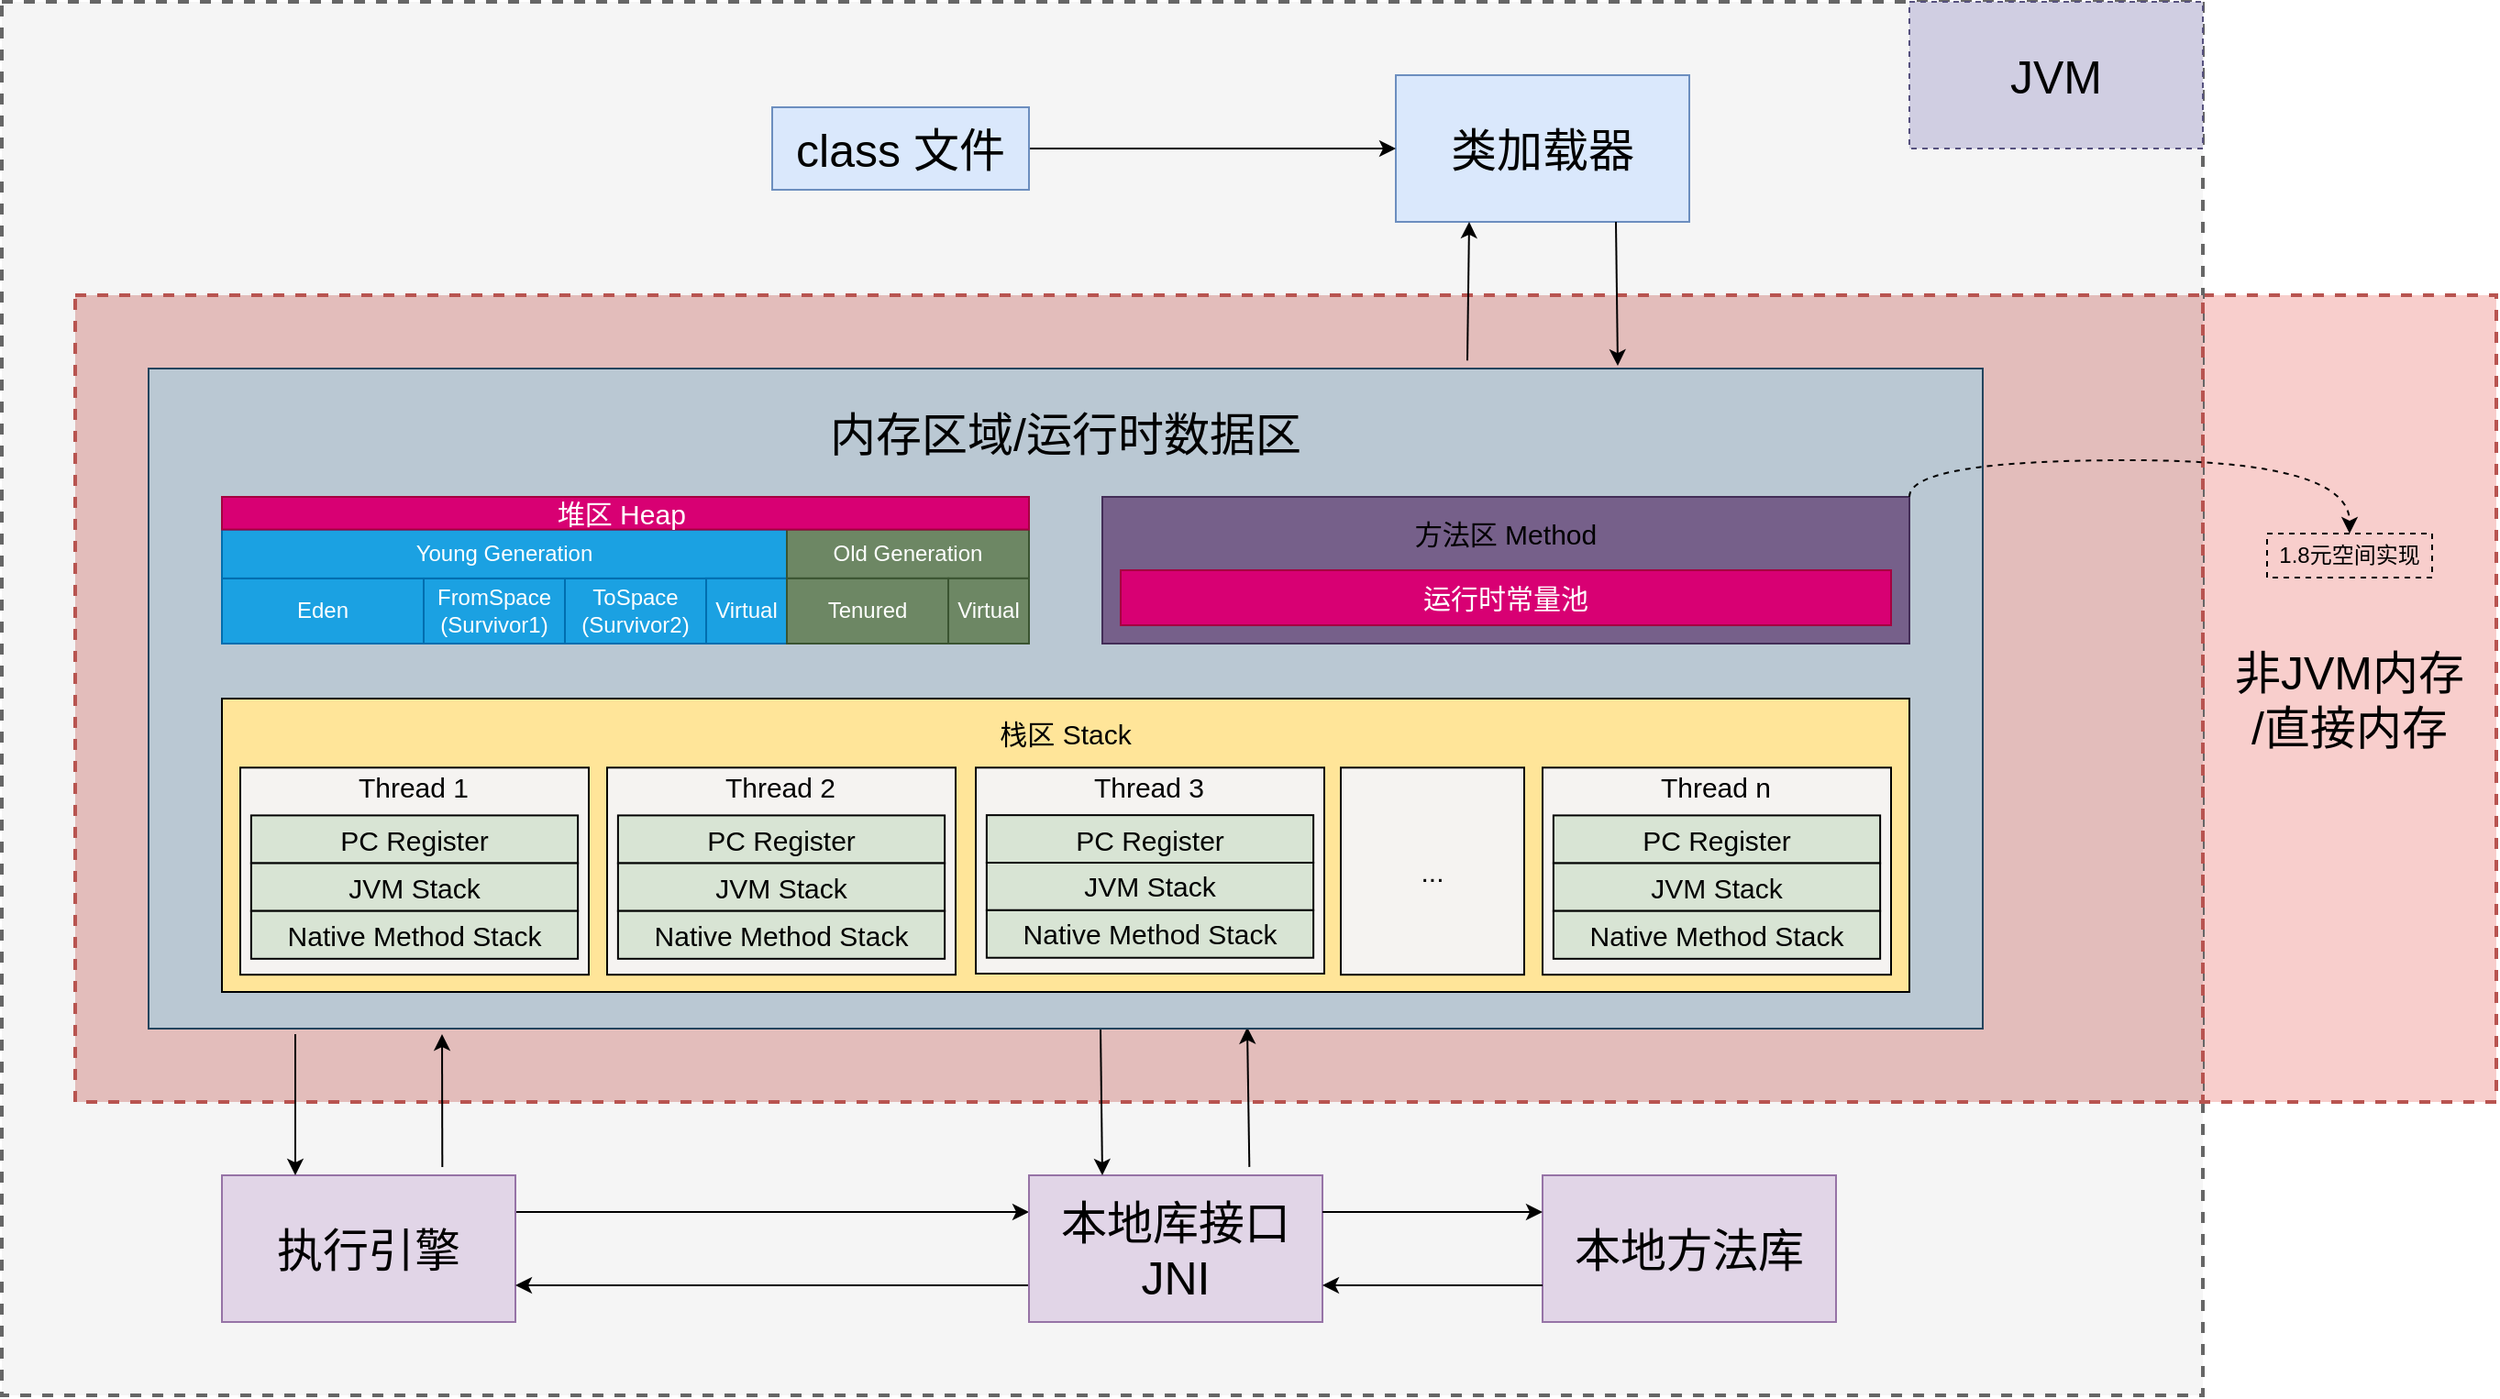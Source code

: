 <mxfile version="13.6.2" type="device"><diagram id="KQzSNV_x9Y204aHn1Zoy" name="第 1 页"><mxGraphModel dx="1412" dy="338" grid="1" gridSize="10" guides="1" tooltips="1" connect="1" arrows="1" fold="1" page="1" pageScale="1" pageWidth="827" pageHeight="1169" background="none" math="0" shadow="0"><root><mxCell id="0"/><mxCell id="1" parent="0"/><mxCell id="TRGImfu_uFY4ZnE0jTPQ-95" value="" style="rounded=0;whiteSpace=wrap;html=1;fontSize=25;align=center;dashed=1;strokeWidth=2;fillColor=#f8cecc;strokeColor=#b85450;" parent="1" vertex="1"><mxGeometry x="510" y="300" width="160" height="440" as="geometry"/></mxCell><mxCell id="TRGImfu_uFY4ZnE0jTPQ-100" value="" style="rounded=0;whiteSpace=wrap;html=1;dashed=1;strokeWidth=2;fontSize=25;align=center;fillColor=#f5f5f5;strokeColor=#666666;fontColor=#333333;" parent="1" vertex="1"><mxGeometry x="-690" y="140" width="1200" height="760" as="geometry"/></mxCell><mxCell id="TRGImfu_uFY4ZnE0jTPQ-94" value="" style="rounded=0;whiteSpace=wrap;html=1;fontSize=25;align=center;dashed=1;strokeWidth=2;strokeColor=#b85450;fillColor=#E3BDBB;" parent="1" vertex="1"><mxGeometry x="-650" y="300" width="1160" height="440" as="geometry"/></mxCell><mxCell id="TRGImfu_uFY4ZnE0jTPQ-2" value="类加载器" style="rounded=0;whiteSpace=wrap;html=1;fontSize=25;fillColor=#dae8fc;strokeColor=#6c8ebf;" parent="1" vertex="1"><mxGeometry x="70" y="180" width="160" height="80" as="geometry"/></mxCell><mxCell id="TRGImfu_uFY4ZnE0jTPQ-98" style="edgeStyle=orthogonalEdgeStyle;rounded=0;orthogonalLoop=1;jettySize=auto;html=1;exitX=1;exitY=0.25;exitDx=0;exitDy=0;entryX=0;entryY=0.25;entryDx=0;entryDy=0;fontSize=25;" parent="1" source="TRGImfu_uFY4ZnE0jTPQ-6" target="TRGImfu_uFY4ZnE0jTPQ-87" edge="1"><mxGeometry relative="1" as="geometry"/></mxCell><mxCell id="TRGImfu_uFY4ZnE0jTPQ-6" value="执行引擎" style="rounded=0;whiteSpace=wrap;html=1;fontSize=25;fillColor=#e1d5e7;strokeColor=#9673a6;" parent="1" vertex="1"><mxGeometry x="-570" y="780" width="160" height="80" as="geometry"/></mxCell><mxCell id="TRGImfu_uFY4ZnE0jTPQ-26" style="edgeStyle=orthogonalEdgeStyle;rounded=0;orthogonalLoop=1;jettySize=auto;html=1;exitX=1;exitY=0.5;exitDx=0;exitDy=0;entryX=0;entryY=0.5;entryDx=0;entryDy=0;fontSize=15;" parent="1" source="TRGImfu_uFY4ZnE0jTPQ-25" target="TRGImfu_uFY4ZnE0jTPQ-2" edge="1"><mxGeometry relative="1" as="geometry"/></mxCell><mxCell id="TRGImfu_uFY4ZnE0jTPQ-25" value="class 文件" style="text;html=1;strokeColor=#6c8ebf;fillColor=#dae8fc;align=center;verticalAlign=middle;whiteSpace=wrap;rounded=0;fontSize=25;" parent="1" vertex="1"><mxGeometry x="-270" y="197.5" width="140" height="45" as="geometry"/></mxCell><mxCell id="TRGImfu_uFY4ZnE0jTPQ-34" value="" style="endArrow=classic;html=1;fontSize=15;exitX=0.75;exitY=1;exitDx=0;exitDy=0;entryX=0.801;entryY=-0.004;entryDx=0;entryDy=0;entryPerimeter=0;" parent="1" source="TRGImfu_uFY4ZnE0jTPQ-2" target="TRGImfu_uFY4ZnE0jTPQ-4" edge="1"><mxGeometry width="50" height="50" relative="1" as="geometry"><mxPoint x="-40" y="264" as="sourcePoint"/><mxPoint x="-40" y="310" as="targetPoint"/></mxGeometry></mxCell><mxCell id="TRGImfu_uFY4ZnE0jTPQ-36" value="" style="endArrow=classic;html=1;fontSize=15;exitX=0.719;exitY=-0.012;exitDx=0;exitDy=0;exitPerimeter=0;entryX=0.25;entryY=1;entryDx=0;entryDy=0;" parent="1" source="TRGImfu_uFY4ZnE0jTPQ-4" target="TRGImfu_uFY4ZnE0jTPQ-2" edge="1"><mxGeometry width="50" height="50" relative="1" as="geometry"><mxPoint x="-80" y="300" as="sourcePoint"/><mxPoint x="-80" y="280" as="targetPoint"/></mxGeometry></mxCell><mxCell id="TRGImfu_uFY4ZnE0jTPQ-85" value="" style="endArrow=classic;html=1;fontSize=25;exitX=0.751;exitY=-0.057;exitDx=0;exitDy=0;exitPerimeter=0;" parent="1" source="TRGImfu_uFY4ZnE0jTPQ-6" edge="1"><mxGeometry width="50" height="50" relative="1" as="geometry"><mxPoint x="-470" y="840" as="sourcePoint"/><mxPoint x="-450" y="703" as="targetPoint"/></mxGeometry></mxCell><mxCell id="TRGImfu_uFY4ZnE0jTPQ-86" value="" style="endArrow=classic;html=1;fontSize=25;entryX=0.25;entryY=0;entryDx=0;entryDy=0;" parent="1" target="TRGImfu_uFY4ZnE0jTPQ-6" edge="1"><mxGeometry width="50" height="50" relative="1" as="geometry"><mxPoint x="-530" y="703" as="sourcePoint"/><mxPoint x="-509.92" y="837.72" as="targetPoint"/></mxGeometry></mxCell><mxCell id="TRGImfu_uFY4ZnE0jTPQ-99" style="edgeStyle=orthogonalEdgeStyle;rounded=0;orthogonalLoop=1;jettySize=auto;html=1;exitX=0;exitY=0.75;exitDx=0;exitDy=0;entryX=1;entryY=0.75;entryDx=0;entryDy=0;fontSize=25;" parent="1" source="TRGImfu_uFY4ZnE0jTPQ-87" target="TRGImfu_uFY4ZnE0jTPQ-6" edge="1"><mxGeometry relative="1" as="geometry"/></mxCell><mxCell id="TRGImfu_uFY4ZnE0jTPQ-87" value="本地库接口&lt;br&gt;JNI" style="rounded=0;whiteSpace=wrap;html=1;fontSize=25;fillColor=#e1d5e7;strokeColor=#9673a6;" parent="1" vertex="1"><mxGeometry x="-130" y="780" width="160" height="80" as="geometry"/></mxCell><mxCell id="TRGImfu_uFY4ZnE0jTPQ-88" value="" style="endArrow=classic;html=1;fontSize=25;exitX=0.751;exitY=-0.057;exitDx=0;exitDy=0;exitPerimeter=0;entryX=0.599;entryY=0.998;entryDx=0;entryDy=0;entryPerimeter=0;" parent="1" source="TRGImfu_uFY4ZnE0jTPQ-87" target="TRGImfu_uFY4ZnE0jTPQ-4" edge="1"><mxGeometry width="50" height="50" relative="1" as="geometry"><mxPoint x="-70" y="760" as="sourcePoint"/><mxPoint x="-70" y="710" as="targetPoint"/></mxGeometry></mxCell><mxCell id="TRGImfu_uFY4ZnE0jTPQ-89" value="" style="endArrow=classic;html=1;fontSize=25;entryX=0.25;entryY=0;entryDx=0;entryDy=0;exitX=0.519;exitY=0.998;exitDx=0;exitDy=0;exitPerimeter=0;" parent="1" source="TRGImfu_uFY4ZnE0jTPQ-4" target="TRGImfu_uFY4ZnE0jTPQ-87" edge="1"><mxGeometry width="50" height="50" relative="1" as="geometry"><mxPoint x="-110" y="710" as="sourcePoint"/><mxPoint x="-109.92" y="757.72" as="targetPoint"/></mxGeometry></mxCell><mxCell id="TRGImfu_uFY4ZnE0jTPQ-90" value="本地方法库" style="rounded=0;whiteSpace=wrap;html=1;fontSize=25;fillColor=#e1d5e7;strokeColor=#9673a6;" parent="1" vertex="1"><mxGeometry x="150" y="780" width="160" height="80" as="geometry"/></mxCell><mxCell id="TRGImfu_uFY4ZnE0jTPQ-91" value="" style="endArrow=classic;html=1;fontSize=25;exitX=0;exitY=0.75;exitDx=0;exitDy=0;entryX=1;entryY=0.75;entryDx=0;entryDy=0;" parent="1" source="TRGImfu_uFY4ZnE0jTPQ-90" target="TRGImfu_uFY4ZnE0jTPQ-87" edge="1"><mxGeometry width="50" height="50" relative="1" as="geometry"><mxPoint x="110" y="760" as="sourcePoint"/><mxPoint x="110" y="710" as="targetPoint"/></mxGeometry></mxCell><mxCell id="TRGImfu_uFY4ZnE0jTPQ-92" value="" style="endArrow=classic;html=1;fontSize=25;entryX=0;entryY=0.25;entryDx=0;entryDy=0;exitX=1;exitY=0.25;exitDx=0;exitDy=0;" parent="1" source="TRGImfu_uFY4ZnE0jTPQ-87" target="TRGImfu_uFY4ZnE0jTPQ-90" edge="1"><mxGeometry width="50" height="50" relative="1" as="geometry"><mxPoint x="70" y="710" as="sourcePoint"/><mxPoint x="70.08" y="757.72" as="targetPoint"/></mxGeometry></mxCell><mxCell id="TRGImfu_uFY4ZnE0jTPQ-93" value="" style="group;strokeColor=#0e8088;fillColor=#b0e3e6;" parent="1" vertex="1" connectable="0"><mxGeometry x="-610" y="340" width="1000" height="360" as="geometry"/></mxCell><mxCell id="TRGImfu_uFY4ZnE0jTPQ-4" value="" style="rounded=0;whiteSpace=wrap;html=1;fillColor=#bac8d3;strokeColor=#23445d;" parent="TRGImfu_uFY4ZnE0jTPQ-93" vertex="1"><mxGeometry width="1000" height="360" as="geometry"/></mxCell><mxCell id="TRGImfu_uFY4ZnE0jTPQ-5" value="内存区域/运行时数据区" style="text;html=1;strokeColor=none;fillColor=none;align=center;verticalAlign=middle;whiteSpace=wrap;rounded=0;fontSize=25;" parent="TRGImfu_uFY4ZnE0jTPQ-93" vertex="1"><mxGeometry x="353.25" y="20" width="293.5" height="30" as="geometry"/></mxCell><mxCell id="TRGImfu_uFY4ZnE0jTPQ-49" value="" style="group" parent="TRGImfu_uFY4ZnE0jTPQ-93" vertex="1" connectable="0"><mxGeometry x="40" y="70" width="440" height="80" as="geometry"/></mxCell><mxCell id="TRGImfu_uFY4ZnE0jTPQ-10" value="Eden" style="rounded=0;whiteSpace=wrap;html=1;fillColor=#1ba1e2;strokeColor=#006EAF;fontColor=#ffffff;" parent="TRGImfu_uFY4ZnE0jTPQ-49" vertex="1"><mxGeometry y="44.444" width="110.0" height="35.556" as="geometry"/></mxCell><mxCell id="TRGImfu_uFY4ZnE0jTPQ-39" value="FromSpace&lt;br&gt;(Survivor1)" style="rounded=0;whiteSpace=wrap;html=1;fillColor=#1ba1e2;strokeColor=#006EAF;fontColor=#ffffff;" parent="TRGImfu_uFY4ZnE0jTPQ-49" vertex="1"><mxGeometry x="110.0" y="44.444" width="77" height="35.556" as="geometry"/></mxCell><mxCell id="TRGImfu_uFY4ZnE0jTPQ-40" value="ToSpace&lt;br&gt;(Survivor2)" style="rounded=0;whiteSpace=wrap;html=1;fillColor=#1ba1e2;strokeColor=#006EAF;fontColor=#ffffff;" parent="TRGImfu_uFY4ZnE0jTPQ-49" vertex="1"><mxGeometry x="187.0" y="44.444" width="77" height="35.556" as="geometry"/></mxCell><mxCell id="TRGImfu_uFY4ZnE0jTPQ-42" value="Young Generation" style="rounded=0;whiteSpace=wrap;html=1;fillColor=#1ba1e2;strokeColor=#006EAF;fontColor=#ffffff;" parent="TRGImfu_uFY4ZnE0jTPQ-49" vertex="1"><mxGeometry y="17.778" width="308" height="26.667" as="geometry"/></mxCell><mxCell id="TRGImfu_uFY4ZnE0jTPQ-43" value="&lt;span&gt;Old Generation&lt;/span&gt;" style="rounded=0;whiteSpace=wrap;html=1;fillColor=#6d8764;strokeColor=#3A5431;fontColor=#ffffff;" parent="TRGImfu_uFY4ZnE0jTPQ-49" vertex="1"><mxGeometry x="308" y="17.778" width="132" height="26.667" as="geometry"/></mxCell><mxCell id="TRGImfu_uFY4ZnE0jTPQ-45" value="&lt;span style=&quot;font-size: 15px&quot;&gt;堆区 Heap&amp;nbsp;&lt;/span&gt;" style="rounded=0;whiteSpace=wrap;html=1;fillColor=#d80073;strokeColor=#A50040;fontColor=#ffffff;" parent="TRGImfu_uFY4ZnE0jTPQ-49" vertex="1"><mxGeometry width="440.0" height="17.778" as="geometry"/></mxCell><mxCell id="TRGImfu_uFY4ZnE0jTPQ-46" value="Virtual" style="rounded=0;whiteSpace=wrap;html=1;align=center;horizontal=1;verticalAlign=middle;fillColor=#1ba1e2;strokeColor=#006EAF;fontColor=#ffffff;" parent="TRGImfu_uFY4ZnE0jTPQ-49" vertex="1"><mxGeometry x="264" y="44.444" width="44" height="35.556" as="geometry"/></mxCell><mxCell id="TRGImfu_uFY4ZnE0jTPQ-47" value="Virtual" style="rounded=0;whiteSpace=wrap;html=1;align=center;horizontal=1;verticalAlign=middle;fillColor=#6d8764;strokeColor=#3A5431;fontColor=#ffffff;" parent="TRGImfu_uFY4ZnE0jTPQ-49" vertex="1"><mxGeometry x="396.0" y="44.444" width="44" height="35.556" as="geometry"/></mxCell><mxCell id="TRGImfu_uFY4ZnE0jTPQ-48" value="Tenured" style="rounded=0;whiteSpace=wrap;html=1;align=center;horizontal=1;verticalAlign=middle;fillColor=#6d8764;strokeColor=#3A5431;fontColor=#ffffff;" parent="TRGImfu_uFY4ZnE0jTPQ-49" vertex="1"><mxGeometry x="308" y="44.444" width="88" height="35.556" as="geometry"/></mxCell><mxCell id="TRGImfu_uFY4ZnE0jTPQ-66" value="" style="group" parent="TRGImfu_uFY4ZnE0jTPQ-93" vertex="1" connectable="0"><mxGeometry x="520" y="70" width="440" height="80" as="geometry"/></mxCell><mxCell id="TRGImfu_uFY4ZnE0jTPQ-14" value="" style="rounded=0;whiteSpace=wrap;html=1;fillColor=#76608a;strokeColor=#432D57;fontColor=#ffffff;" parent="TRGImfu_uFY4ZnE0jTPQ-66" vertex="1"><mxGeometry width="440" height="80" as="geometry"/></mxCell><mxCell id="TRGImfu_uFY4ZnE0jTPQ-15" value="方法区 Method" style="text;html=1;strokeColor=none;fillColor=none;align=center;verticalAlign=middle;whiteSpace=wrap;rounded=0;fontSize=15;" parent="TRGImfu_uFY4ZnE0jTPQ-66" vertex="1"><mxGeometry x="165" y="10" width="110" height="20" as="geometry"/></mxCell><mxCell id="TRGImfu_uFY4ZnE0jTPQ-24" value="运行时常量池" style="rounded=0;whiteSpace=wrap;html=1;fontSize=15;fillColor=#d80073;strokeColor=#A50040;fontColor=#ffffff;" parent="TRGImfu_uFY4ZnE0jTPQ-66" vertex="1"><mxGeometry x="10" y="40" width="420" height="30" as="geometry"/></mxCell><mxCell id="TRGImfu_uFY4ZnE0jTPQ-84" value="" style="group" parent="TRGImfu_uFY4ZnE0jTPQ-93" vertex="1" connectable="0"><mxGeometry x="40" y="180" width="920.0" height="160" as="geometry"/></mxCell><mxCell id="TRGImfu_uFY4ZnE0jTPQ-50" value="" style="rounded=0;whiteSpace=wrap;html=1;fillColor=#FFE599;" parent="TRGImfu_uFY4ZnE0jTPQ-84" vertex="1"><mxGeometry width="920.0" height="160" as="geometry"/></mxCell><mxCell id="TRGImfu_uFY4ZnE0jTPQ-51" value="栈区 Stack" style="text;html=1;strokeColor=none;fillColor=none;align=center;verticalAlign=middle;whiteSpace=wrap;rounded=0;fontSize=15;" parent="TRGImfu_uFY4ZnE0jTPQ-84" vertex="1"><mxGeometry x="365.909" y="9.412" width="188.182" height="18.824" as="geometry"/></mxCell><mxCell id="TRGImfu_uFY4ZnE0jTPQ-57" value="" style="group" parent="TRGImfu_uFY4ZnE0jTPQ-84" vertex="1" connectable="0"><mxGeometry x="720" y="37.65" width="190" height="112.94" as="geometry"/></mxCell><mxCell id="TRGImfu_uFY4ZnE0jTPQ-58" value="" style="rounded=0;whiteSpace=wrap;html=1;fontSize=15;fillColor=#F5F3F1;" parent="TRGImfu_uFY4ZnE0jTPQ-57" vertex="1"><mxGeometry width="190" height="112.94" as="geometry"/></mxCell><mxCell id="TRGImfu_uFY4ZnE0jTPQ-59" value="Thread n" style="text;html=1;strokeColor=none;fillColor=none;align=center;verticalAlign=middle;whiteSpace=wrap;rounded=0;fontSize=15;" parent="TRGImfu_uFY4ZnE0jTPQ-57" vertex="1"><mxGeometry x="53.44" width="83.12" height="20" as="geometry"/></mxCell><mxCell id="TRGImfu_uFY4ZnE0jTPQ-60" value="&lt;span&gt;PC Register&lt;/span&gt;" style="rounded=0;whiteSpace=wrap;html=1;fontSize=15;fillColor=#D8E4D4;" parent="TRGImfu_uFY4ZnE0jTPQ-57" vertex="1"><mxGeometry x="5.938" y="26.063" width="178.125" height="26.063" as="geometry"/></mxCell><mxCell id="TRGImfu_uFY4ZnE0jTPQ-61" value="JVM Stack" style="rounded=0;whiteSpace=wrap;html=1;fontSize=15;fillColor=#D8E4D4;" parent="TRGImfu_uFY4ZnE0jTPQ-57" vertex="1"><mxGeometry x="5.938" y="52.126" width="178.125" height="26.063" as="geometry"/></mxCell><mxCell id="TRGImfu_uFY4ZnE0jTPQ-62" value="Native Method Stack" style="rounded=0;whiteSpace=wrap;html=1;fontSize=15;fillColor=#D8E4D4;" parent="TRGImfu_uFY4ZnE0jTPQ-57" vertex="1"><mxGeometry x="5.938" y="78.189" width="178.125" height="26.063" as="geometry"/></mxCell><mxCell id="TRGImfu_uFY4ZnE0jTPQ-63" value="..." style="rounded=0;whiteSpace=wrap;html=1;fontSize=15;align=center;fillColor=#F5F3F1;" parent="TRGImfu_uFY4ZnE0jTPQ-84" vertex="1"><mxGeometry x="610" y="37.65" width="100" height="112.94" as="geometry"/></mxCell><mxCell id="TRGImfu_uFY4ZnE0jTPQ-71" value="" style="group" parent="TRGImfu_uFY4ZnE0jTPQ-84" vertex="1" connectable="0"><mxGeometry x="10" y="37.65" width="190" height="112.94" as="geometry"/></mxCell><mxCell id="TRGImfu_uFY4ZnE0jTPQ-16" value="" style="rounded=0;whiteSpace=wrap;html=1;fontSize=15;fillColor=#F5F3F1;" parent="TRGImfu_uFY4ZnE0jTPQ-71" vertex="1"><mxGeometry width="190" height="112.94" as="geometry"/></mxCell><mxCell id="TRGImfu_uFY4ZnE0jTPQ-17" value="Thread 1" style="text;html=1;strokeColor=none;fillColor=none;align=center;verticalAlign=middle;whiteSpace=wrap;rounded=0;fontSize=15;" parent="TRGImfu_uFY4ZnE0jTPQ-71" vertex="1"><mxGeometry x="53.44" width="83.12" height="20" as="geometry"/></mxCell><mxCell id="TRGImfu_uFY4ZnE0jTPQ-53" value="&lt;span&gt;PC Register&lt;/span&gt;" style="rounded=0;whiteSpace=wrap;html=1;fontSize=15;fillColor=#d8e4d4;" parent="TRGImfu_uFY4ZnE0jTPQ-71" vertex="1"><mxGeometry x="5.938" y="26.063" width="178.125" height="26.063" as="geometry"/></mxCell><mxCell id="TRGImfu_uFY4ZnE0jTPQ-54" value="JVM Stack" style="rounded=0;whiteSpace=wrap;html=1;fontSize=15;fillColor=#d8e4d4;" parent="TRGImfu_uFY4ZnE0jTPQ-71" vertex="1"><mxGeometry x="5.938" y="52.126" width="178.125" height="26.063" as="geometry"/></mxCell><mxCell id="TRGImfu_uFY4ZnE0jTPQ-55" value="Native Method Stack" style="rounded=0;whiteSpace=wrap;html=1;fontSize=15;fillColor=#d8e4d4;" parent="TRGImfu_uFY4ZnE0jTPQ-71" vertex="1"><mxGeometry x="5.938" y="78.189" width="178.125" height="26.063" as="geometry"/></mxCell><mxCell id="TRGImfu_uFY4ZnE0jTPQ-72" value="" style="group" parent="TRGImfu_uFY4ZnE0jTPQ-84" vertex="1" connectable="0"><mxGeometry x="210" y="37.65" width="190" height="112.94" as="geometry"/></mxCell><mxCell id="TRGImfu_uFY4ZnE0jTPQ-73" value="" style="rounded=0;whiteSpace=wrap;html=1;fontSize=15;fillColor=#F5F3F1;" parent="TRGImfu_uFY4ZnE0jTPQ-72" vertex="1"><mxGeometry width="190" height="112.94" as="geometry"/></mxCell><mxCell id="TRGImfu_uFY4ZnE0jTPQ-74" value="Thread 2" style="text;html=1;strokeColor=none;fillColor=none;align=center;verticalAlign=middle;whiteSpace=wrap;rounded=0;fontSize=15;" parent="TRGImfu_uFY4ZnE0jTPQ-72" vertex="1"><mxGeometry x="53.44" width="83.12" height="20" as="geometry"/></mxCell><mxCell id="TRGImfu_uFY4ZnE0jTPQ-75" value="&lt;span&gt;PC Register&lt;/span&gt;" style="rounded=0;whiteSpace=wrap;html=1;fontSize=15;fillColor=#D8E4D4;" parent="TRGImfu_uFY4ZnE0jTPQ-72" vertex="1"><mxGeometry x="5.938" y="26.063" width="178.125" height="26.063" as="geometry"/></mxCell><mxCell id="TRGImfu_uFY4ZnE0jTPQ-76" value="JVM Stack" style="rounded=0;whiteSpace=wrap;html=1;fontSize=15;fillColor=#D8E4D4;" parent="TRGImfu_uFY4ZnE0jTPQ-72" vertex="1"><mxGeometry x="5.938" y="52.126" width="178.125" height="26.063" as="geometry"/></mxCell><mxCell id="TRGImfu_uFY4ZnE0jTPQ-77" value="Native Method Stack" style="rounded=0;whiteSpace=wrap;html=1;fontSize=15;fillColor=#D8E4D4;" parent="TRGImfu_uFY4ZnE0jTPQ-72" vertex="1"><mxGeometry x="5.938" y="78.189" width="178.125" height="26.063" as="geometry"/></mxCell><mxCell id="TRGImfu_uFY4ZnE0jTPQ-78" value="" style="group" parent="TRGImfu_uFY4ZnE0jTPQ-84" vertex="1" connectable="0"><mxGeometry x="411" y="37.65" width="190" height="112.35" as="geometry"/></mxCell><mxCell id="TRGImfu_uFY4ZnE0jTPQ-79" value="" style="rounded=0;whiteSpace=wrap;html=1;fontSize=15;fillColor=#F5F3F1;" parent="TRGImfu_uFY4ZnE0jTPQ-78" vertex="1"><mxGeometry width="190" height="112.35" as="geometry"/></mxCell><mxCell id="TRGImfu_uFY4ZnE0jTPQ-80" value="Thread 3" style="text;html=1;strokeColor=none;fillColor=none;align=center;verticalAlign=middle;whiteSpace=wrap;rounded=0;fontSize=15;" parent="TRGImfu_uFY4ZnE0jTPQ-78" vertex="1"><mxGeometry x="53.44" width="83.12" height="20" as="geometry"/></mxCell><mxCell id="TRGImfu_uFY4ZnE0jTPQ-81" value="&lt;span&gt;PC Register&lt;/span&gt;" style="rounded=0;whiteSpace=wrap;html=1;fontSize=15;fillColor=#D8E4D4;" parent="TRGImfu_uFY4ZnE0jTPQ-78" vertex="1"><mxGeometry x="5.938" y="25.927" width="178.125" height="25.927" as="geometry"/></mxCell><mxCell id="TRGImfu_uFY4ZnE0jTPQ-82" value="JVM Stack" style="rounded=0;whiteSpace=wrap;html=1;fontSize=15;fillColor=#D8E4D4;" parent="TRGImfu_uFY4ZnE0jTPQ-78" vertex="1"><mxGeometry x="5.938" y="51.854" width="178.125" height="25.927" as="geometry"/></mxCell><mxCell id="TRGImfu_uFY4ZnE0jTPQ-83" value="Native Method Stack" style="rounded=0;whiteSpace=wrap;html=1;fontSize=15;fillColor=#D8E4D4;" parent="TRGImfu_uFY4ZnE0jTPQ-78" vertex="1"><mxGeometry x="5.938" y="77.781" width="178.125" height="25.927" as="geometry"/></mxCell><mxCell id="TRGImfu_uFY4ZnE0jTPQ-97" value="非JVM内存&lt;br&gt;/直接内存" style="text;html=1;strokeColor=none;fillColor=none;align=center;verticalAlign=middle;whiteSpace=wrap;rounded=0;dashed=1;fontSize=25;" parent="1" vertex="1"><mxGeometry x="515" y="482.5" width="150" height="75" as="geometry"/></mxCell><mxCell id="TRGImfu_uFY4ZnE0jTPQ-101" value="JVM" style="text;html=1;strokeColor=#56517e;fillColor=#d0cee2;align=center;verticalAlign=middle;whiteSpace=wrap;rounded=0;dashed=1;fontSize=25;" parent="1" vertex="1"><mxGeometry x="350" y="140" width="160" height="80" as="geometry"/></mxCell><mxCell id="a3HlUZE1VmISWXZIR_42-2" value="1.8元空间实现" style="rounded=0;whiteSpace=wrap;html=1;fillColor=none;dashed=1;" vertex="1" parent="1"><mxGeometry x="545" y="430" width="90" height="24" as="geometry"/></mxCell><mxCell id="a3HlUZE1VmISWXZIR_42-3" style="edgeStyle=orthogonalEdgeStyle;rounded=0;orthogonalLoop=1;jettySize=auto;html=1;exitX=1;exitY=0;exitDx=0;exitDy=0;entryX=0.5;entryY=0;entryDx=0;entryDy=0;curved=1;dashed=1;" edge="1" parent="1" source="TRGImfu_uFY4ZnE0jTPQ-14" target="a3HlUZE1VmISWXZIR_42-2"><mxGeometry relative="1" as="geometry"/></mxCell></root></mxGraphModel></diagram></mxfile>